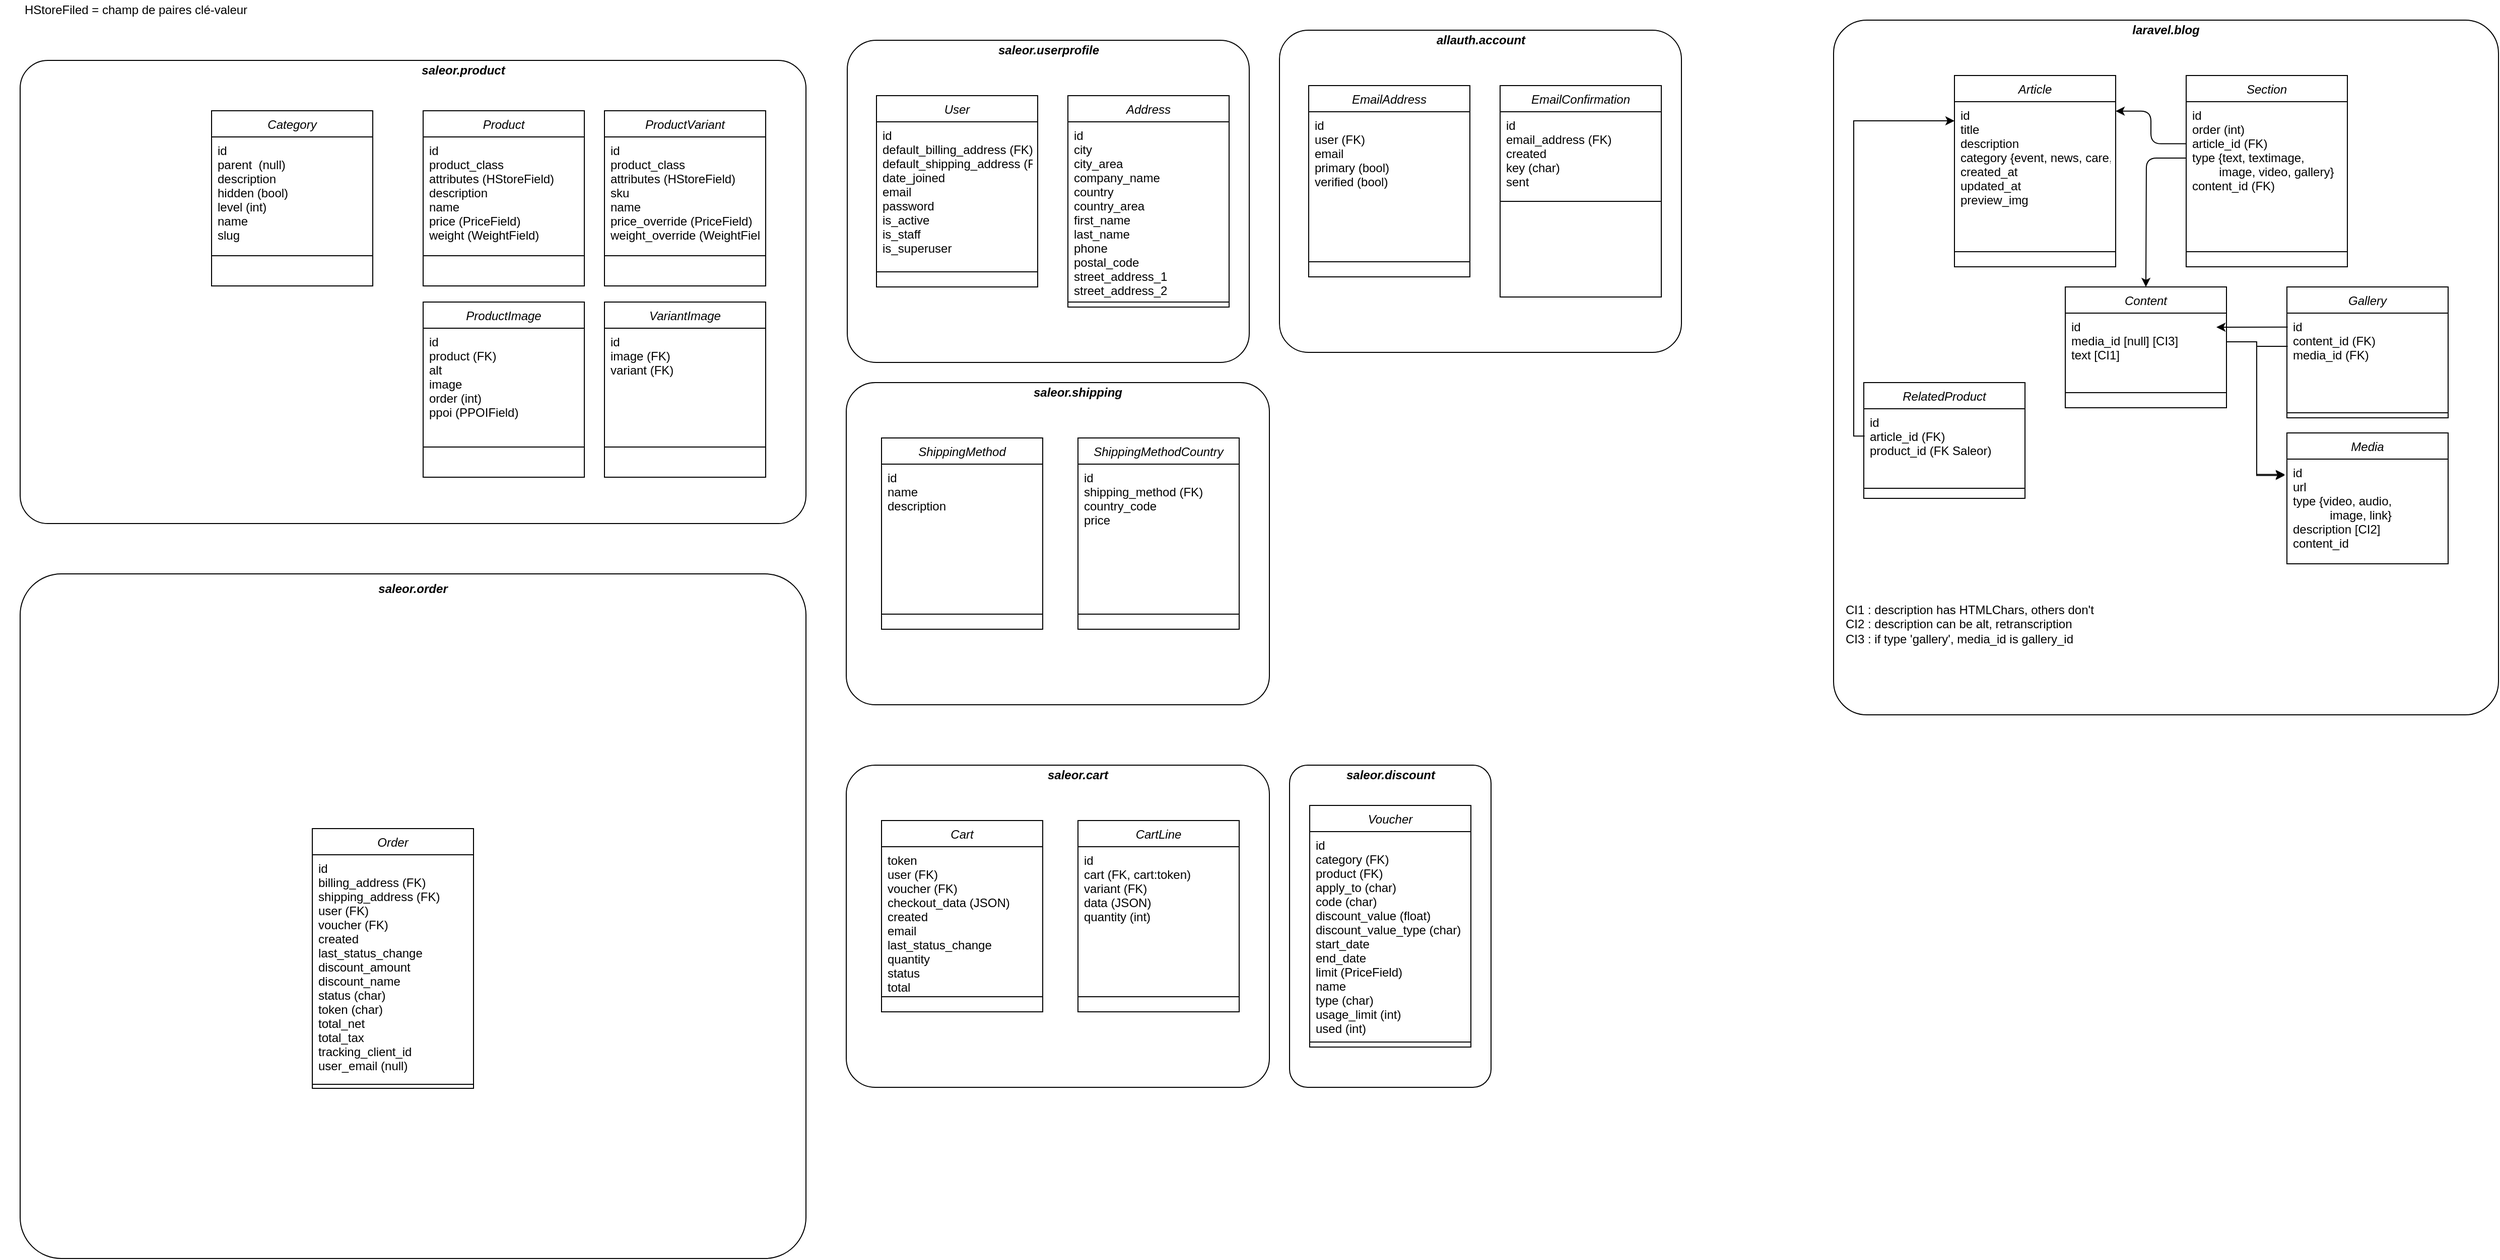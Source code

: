 <mxfile version="16.5.1" type="device"><diagram id="C5RBs43oDa-KdzZeNtuy" name="Page-1"><mxGraphModel dx="948" dy="577" grid="1" gridSize="10" guides="1" tooltips="1" connect="1" arrows="1" fold="1" page="1" pageScale="1" pageWidth="827" pageHeight="1169" math="0" shadow="0"><root><mxCell id="WIyWlLk6GJQsqaUBKTNV-0"/><mxCell id="WIyWlLk6GJQsqaUBKTNV-1" parent="WIyWlLk6GJQsqaUBKTNV-0"/><mxCell id="sBLfV5X1aQo--CXR_Drg-80" value="" style="rounded=1;whiteSpace=wrap;html=1;arcSize=5;" parent="WIyWlLk6GJQsqaUBKTNV-1" vertex="1"><mxGeometry x="1830" y="30" width="660" height="690" as="geometry"/></mxCell><mxCell id="sBLfV5X1aQo--CXR_Drg-24" value="" style="rounded=1;whiteSpace=wrap;html=1;arcSize=9;" parent="WIyWlLk6GJQsqaUBKTNV-1" vertex="1"><mxGeometry x="851" y="50" width="399" height="320" as="geometry"/></mxCell><mxCell id="sBLfV5X1aQo--CXR_Drg-19" value="" style="rounded=1;whiteSpace=wrap;html=1;arcSize=6;" parent="WIyWlLk6GJQsqaUBKTNV-1" vertex="1"><mxGeometry x="30" y="70" width="780" height="460" as="geometry"/></mxCell><mxCell id="zkfFHV4jXpPFQw0GAbJ--0" value="Category" style="swimlane;fontStyle=2;align=center;verticalAlign=top;childLayout=stackLayout;horizontal=1;startSize=26;horizontalStack=0;resizeParent=1;resizeLast=0;collapsible=1;marginBottom=0;rounded=0;shadow=0;strokeWidth=1;" parent="WIyWlLk6GJQsqaUBKTNV-1" vertex="1"><mxGeometry x="220" y="120" width="160" height="174" as="geometry"><mxRectangle x="230" y="140" width="160" height="26" as="alternateBounds"/></mxGeometry></mxCell><mxCell id="zkfFHV4jXpPFQw0GAbJ--1" value="id&#10;parent  (null)&#10;description&#10;hidden (bool)&#10;level (int)&#10;name&#10;slug" style="text;align=left;verticalAlign=top;spacingLeft=4;spacingRight=4;overflow=hidden;rotatable=0;points=[[0,0.5],[1,0.5]];portConstraint=eastwest;" parent="zkfFHV4jXpPFQw0GAbJ--0" vertex="1"><mxGeometry y="26" width="160" height="114" as="geometry"/></mxCell><mxCell id="zkfFHV4jXpPFQw0GAbJ--4" value="" style="line;html=1;strokeWidth=1;align=left;verticalAlign=middle;spacingTop=-1;spacingLeft=3;spacingRight=3;rotatable=0;labelPosition=right;points=[];portConstraint=eastwest;" parent="zkfFHV4jXpPFQw0GAbJ--0" vertex="1"><mxGeometry y="140" width="160" height="8" as="geometry"/></mxCell><mxCell id="sBLfV5X1aQo--CXR_Drg-0" value="Product" style="swimlane;fontStyle=2;align=center;verticalAlign=top;childLayout=stackLayout;horizontal=1;startSize=26;horizontalStack=0;resizeParent=1;resizeLast=0;collapsible=1;marginBottom=0;rounded=0;shadow=0;strokeWidth=1;" parent="WIyWlLk6GJQsqaUBKTNV-1" vertex="1"><mxGeometry x="430" y="120" width="160" height="174" as="geometry"><mxRectangle x="230" y="140" width="160" height="26" as="alternateBounds"/></mxGeometry></mxCell><mxCell id="sBLfV5X1aQo--CXR_Drg-1" value="id&#10;product_class&#10;attributes (HStoreField)&#10;description&#10;name&#10;price (PriceField)&#10;weight (WeightField)" style="text;align=left;verticalAlign=top;spacingLeft=4;spacingRight=4;overflow=hidden;rotatable=0;points=[[0,0.5],[1,0.5]];portConstraint=eastwest;" parent="sBLfV5X1aQo--CXR_Drg-0" vertex="1"><mxGeometry y="26" width="160" height="114" as="geometry"/></mxCell><mxCell id="sBLfV5X1aQo--CXR_Drg-2" value="" style="line;html=1;strokeWidth=1;align=left;verticalAlign=middle;spacingTop=-1;spacingLeft=3;spacingRight=3;rotatable=0;labelPosition=right;points=[];portConstraint=eastwest;" parent="sBLfV5X1aQo--CXR_Drg-0" vertex="1"><mxGeometry y="140" width="160" height="8" as="geometry"/></mxCell><mxCell id="sBLfV5X1aQo--CXR_Drg-3" value="HStoreFiled = champ de paires clé-valeur" style="text;html=1;strokeColor=none;fillColor=none;align=center;verticalAlign=middle;whiteSpace=wrap;rounded=0;" parent="WIyWlLk6GJQsqaUBKTNV-1" vertex="1"><mxGeometry x="10" y="10" width="270" height="20" as="geometry"/></mxCell><mxCell id="sBLfV5X1aQo--CXR_Drg-4" value="ProductVariant" style="swimlane;fontStyle=2;align=center;verticalAlign=top;childLayout=stackLayout;horizontal=1;startSize=26;horizontalStack=0;resizeParent=1;resizeLast=0;collapsible=1;marginBottom=0;rounded=0;shadow=0;strokeWidth=1;" parent="WIyWlLk6GJQsqaUBKTNV-1" vertex="1"><mxGeometry x="610" y="120" width="160" height="174" as="geometry"><mxRectangle x="230" y="140" width="160" height="26" as="alternateBounds"/></mxGeometry></mxCell><mxCell id="sBLfV5X1aQo--CXR_Drg-5" value="id&#10;product_class&#10;attributes (HStoreField)&#10;sku&#10;name&#10;price_override (PriceField)&#10;weight_override (WeightField)" style="text;align=left;verticalAlign=top;spacingLeft=4;spacingRight=4;overflow=hidden;rotatable=0;points=[[0,0.5],[1,0.5]];portConstraint=eastwest;" parent="sBLfV5X1aQo--CXR_Drg-4" vertex="1"><mxGeometry y="26" width="160" height="114" as="geometry"/></mxCell><mxCell id="sBLfV5X1aQo--CXR_Drg-6" value="" style="line;html=1;strokeWidth=1;align=left;verticalAlign=middle;spacingTop=-1;spacingLeft=3;spacingRight=3;rotatable=0;labelPosition=right;points=[];portConstraint=eastwest;" parent="sBLfV5X1aQo--CXR_Drg-4" vertex="1"><mxGeometry y="140" width="160" height="8" as="geometry"/></mxCell><mxCell id="sBLfV5X1aQo--CXR_Drg-7" value="ProductImage" style="swimlane;fontStyle=2;align=center;verticalAlign=top;childLayout=stackLayout;horizontal=1;startSize=26;horizontalStack=0;resizeParent=1;resizeLast=0;collapsible=1;marginBottom=0;rounded=0;shadow=0;strokeWidth=1;" parent="WIyWlLk6GJQsqaUBKTNV-1" vertex="1"><mxGeometry x="430" y="310" width="160" height="174" as="geometry"><mxRectangle x="230" y="140" width="160" height="26" as="alternateBounds"/></mxGeometry></mxCell><mxCell id="sBLfV5X1aQo--CXR_Drg-8" value="id&#10;product (FK)&#10;alt&#10;image&#10;order (int)&#10;ppoi (PPOIField)" style="text;align=left;verticalAlign=top;spacingLeft=4;spacingRight=4;overflow=hidden;rotatable=0;points=[[0,0.5],[1,0.5]];portConstraint=eastwest;" parent="sBLfV5X1aQo--CXR_Drg-7" vertex="1"><mxGeometry y="26" width="160" height="114" as="geometry"/></mxCell><mxCell id="sBLfV5X1aQo--CXR_Drg-9" value="" style="line;html=1;strokeWidth=1;align=left;verticalAlign=middle;spacingTop=-1;spacingLeft=3;spacingRight=3;rotatable=0;labelPosition=right;points=[];portConstraint=eastwest;" parent="sBLfV5X1aQo--CXR_Drg-7" vertex="1"><mxGeometry y="140" width="160" height="8" as="geometry"/></mxCell><mxCell id="sBLfV5X1aQo--CXR_Drg-13" value="VariantImage" style="swimlane;fontStyle=2;align=center;verticalAlign=top;childLayout=stackLayout;horizontal=1;startSize=26;horizontalStack=0;resizeParent=1;resizeLast=0;collapsible=1;marginBottom=0;rounded=0;shadow=0;strokeWidth=1;" parent="WIyWlLk6GJQsqaUBKTNV-1" vertex="1"><mxGeometry x="610" y="310" width="160" height="174" as="geometry"><mxRectangle x="230" y="140" width="160" height="26" as="alternateBounds"/></mxGeometry></mxCell><mxCell id="sBLfV5X1aQo--CXR_Drg-14" value="id&#10;image (FK)&#10;variant (FK)" style="text;align=left;verticalAlign=top;spacingLeft=4;spacingRight=4;overflow=hidden;rotatable=0;points=[[0,0.5],[1,0.5]];portConstraint=eastwest;" parent="sBLfV5X1aQo--CXR_Drg-13" vertex="1"><mxGeometry y="26" width="160" height="114" as="geometry"/></mxCell><mxCell id="sBLfV5X1aQo--CXR_Drg-15" value="" style="line;html=1;strokeWidth=1;align=left;verticalAlign=middle;spacingTop=-1;spacingLeft=3;spacingRight=3;rotatable=0;labelPosition=right;points=[];portConstraint=eastwest;" parent="sBLfV5X1aQo--CXR_Drg-13" vertex="1"><mxGeometry y="140" width="160" height="8" as="geometry"/></mxCell><mxCell id="sBLfV5X1aQo--CXR_Drg-23" value="saleor.product" style="text;html=1;strokeColor=none;fillColor=none;align=center;verticalAlign=middle;whiteSpace=wrap;rounded=0;fontStyle=3" parent="WIyWlLk6GJQsqaUBKTNV-1" vertex="1"><mxGeometry x="450" y="70" width="40" height="20" as="geometry"/></mxCell><mxCell id="sBLfV5X1aQo--CXR_Drg-25" value="saleor.userprofile" style="text;html=1;strokeColor=none;fillColor=none;align=center;verticalAlign=middle;whiteSpace=wrap;rounded=0;fontStyle=3" parent="WIyWlLk6GJQsqaUBKTNV-1" vertex="1"><mxGeometry x="1030.5" y="50" width="40" height="20" as="geometry"/></mxCell><mxCell id="sBLfV5X1aQo--CXR_Drg-28" value="" style="rounded=1;whiteSpace=wrap;html=1;arcSize=9;" parent="WIyWlLk6GJQsqaUBKTNV-1" vertex="1"><mxGeometry x="850" y="390" width="420" height="320" as="geometry"/></mxCell><mxCell id="sBLfV5X1aQo--CXR_Drg-29" value="saleor.shipping" style="text;html=1;strokeColor=none;fillColor=none;align=center;verticalAlign=middle;whiteSpace=wrap;rounded=0;fontStyle=3" parent="WIyWlLk6GJQsqaUBKTNV-1" vertex="1"><mxGeometry x="1060" y="390" width="40" height="20" as="geometry"/></mxCell><mxCell id="sBLfV5X1aQo--CXR_Drg-16" value="User" style="swimlane;fontStyle=2;align=center;verticalAlign=top;childLayout=stackLayout;horizontal=1;startSize=26;horizontalStack=0;resizeParent=1;resizeLast=0;collapsible=1;marginBottom=0;rounded=0;shadow=0;strokeWidth=1;" parent="WIyWlLk6GJQsqaUBKTNV-1" vertex="1"><mxGeometry x="880" y="105" width="160" height="190" as="geometry"><mxRectangle x="230" y="140" width="160" height="26" as="alternateBounds"/></mxGeometry></mxCell><mxCell id="sBLfV5X1aQo--CXR_Drg-17" value="id&#10;default_billing_address (FK)&#10;default_shipping_address (FK)&#10;date_joined&#10;email&#10;password&#10;is_active&#10;is_staff&#10;is_superuser" style="text;align=left;verticalAlign=top;spacingLeft=4;spacingRight=4;overflow=hidden;rotatable=0;points=[[0,0.5],[1,0.5]];portConstraint=eastwest;" parent="sBLfV5X1aQo--CXR_Drg-16" vertex="1"><mxGeometry y="26" width="160" height="144" as="geometry"/></mxCell><mxCell id="sBLfV5X1aQo--CXR_Drg-18" value="" style="line;html=1;strokeWidth=1;align=left;verticalAlign=middle;spacingTop=-1;spacingLeft=3;spacingRight=3;rotatable=0;labelPosition=right;points=[];portConstraint=eastwest;" parent="sBLfV5X1aQo--CXR_Drg-16" vertex="1"><mxGeometry y="170" width="160" height="10" as="geometry"/></mxCell><mxCell id="sBLfV5X1aQo--CXR_Drg-20" value="Address" style="swimlane;fontStyle=2;align=center;verticalAlign=top;childLayout=stackLayout;horizontal=1;startSize=26;horizontalStack=0;resizeParent=1;resizeLast=0;collapsible=1;marginBottom=0;rounded=0;shadow=0;strokeWidth=1;" parent="WIyWlLk6GJQsqaUBKTNV-1" vertex="1"><mxGeometry x="1070" y="105" width="160" height="210" as="geometry"><mxRectangle x="230" y="140" width="160" height="26" as="alternateBounds"/></mxGeometry></mxCell><mxCell id="sBLfV5X1aQo--CXR_Drg-21" value="id&#10;city&#10;city_area&#10;company_name&#10;country&#10;country_area&#10;first_name&#10;last_name&#10;phone&#10;postal_code&#10;street_address_1&#10;street_address_2" style="text;align=left;verticalAlign=top;spacingLeft=4;spacingRight=4;overflow=hidden;rotatable=0;points=[[0,0.5],[1,0.5]];portConstraint=eastwest;" parent="sBLfV5X1aQo--CXR_Drg-20" vertex="1"><mxGeometry y="26" width="160" height="174" as="geometry"/></mxCell><mxCell id="sBLfV5X1aQo--CXR_Drg-22" value="" style="line;html=1;strokeWidth=1;align=left;verticalAlign=middle;spacingTop=-1;spacingLeft=3;spacingRight=3;rotatable=0;labelPosition=right;points=[];portConstraint=eastwest;" parent="sBLfV5X1aQo--CXR_Drg-20" vertex="1"><mxGeometry y="200" width="160" height="10" as="geometry"/></mxCell><mxCell id="sBLfV5X1aQo--CXR_Drg-36" value="" style="rounded=1;whiteSpace=wrap;html=1;arcSize=9;" parent="WIyWlLk6GJQsqaUBKTNV-1" vertex="1"><mxGeometry x="850" y="770" width="420" height="320" as="geometry"/></mxCell><mxCell id="sBLfV5X1aQo--CXR_Drg-37" value="saleor.cart" style="text;html=1;strokeColor=none;fillColor=none;align=center;verticalAlign=middle;whiteSpace=wrap;rounded=0;fontStyle=3" parent="WIyWlLk6GJQsqaUBKTNV-1" vertex="1"><mxGeometry x="1060" y="770" width="40" height="20" as="geometry"/></mxCell><mxCell id="sBLfV5X1aQo--CXR_Drg-44" value="" style="rounded=1;whiteSpace=wrap;html=1;arcSize=9;" parent="WIyWlLk6GJQsqaUBKTNV-1" vertex="1"><mxGeometry x="1290" y="770" width="200" height="320" as="geometry"/></mxCell><mxCell id="sBLfV5X1aQo--CXR_Drg-45" value="saleor.discount" style="text;html=1;strokeColor=none;fillColor=none;align=center;verticalAlign=middle;whiteSpace=wrap;rounded=0;fontStyle=3" parent="WIyWlLk6GJQsqaUBKTNV-1" vertex="1"><mxGeometry x="1342.5" y="770" width="95" height="20" as="geometry"/></mxCell><mxCell id="sBLfV5X1aQo--CXR_Drg-38" value="Cart" style="swimlane;fontStyle=2;align=center;verticalAlign=top;childLayout=stackLayout;horizontal=1;startSize=26;horizontalStack=0;resizeParent=1;resizeLast=0;collapsible=1;marginBottom=0;rounded=0;shadow=0;strokeWidth=1;" parent="WIyWlLk6GJQsqaUBKTNV-1" vertex="1"><mxGeometry x="885" y="825" width="160" height="190" as="geometry"><mxRectangle x="230" y="140" width="160" height="26" as="alternateBounds"/></mxGeometry></mxCell><mxCell id="sBLfV5X1aQo--CXR_Drg-39" value="token&#10;user (FK)&#10;voucher (FK)&#10;checkout_data (JSON)&#10;created&#10;email&#10;last_status_change&#10;quantity&#10;status&#10;total" style="text;align=left;verticalAlign=top;spacingLeft=4;spacingRight=4;overflow=hidden;rotatable=0;points=[[0,0.5],[1,0.5]];portConstraint=eastwest;" parent="sBLfV5X1aQo--CXR_Drg-38" vertex="1"><mxGeometry y="26" width="160" height="144" as="geometry"/></mxCell><mxCell id="sBLfV5X1aQo--CXR_Drg-40" value="" style="line;html=1;strokeWidth=1;align=left;verticalAlign=middle;spacingTop=-1;spacingLeft=3;spacingRight=3;rotatable=0;labelPosition=right;points=[];portConstraint=eastwest;" parent="sBLfV5X1aQo--CXR_Drg-38" vertex="1"><mxGeometry y="170" width="160" height="10" as="geometry"/></mxCell><mxCell id="sBLfV5X1aQo--CXR_Drg-41" value="CartLine" style="swimlane;fontStyle=2;align=center;verticalAlign=top;childLayout=stackLayout;horizontal=1;startSize=26;horizontalStack=0;resizeParent=1;resizeLast=0;collapsible=1;marginBottom=0;rounded=0;shadow=0;strokeWidth=1;" parent="WIyWlLk6GJQsqaUBKTNV-1" vertex="1"><mxGeometry x="1080" y="825" width="160" height="190" as="geometry"><mxRectangle x="230" y="140" width="160" height="26" as="alternateBounds"/></mxGeometry></mxCell><mxCell id="sBLfV5X1aQo--CXR_Drg-42" value="id&#10;cart (FK, cart:token)&#10;variant (FK)&#10;data (JSON)&#10;quantity (int)" style="text;align=left;verticalAlign=top;spacingLeft=4;spacingRight=4;overflow=hidden;rotatable=0;points=[[0,0.5],[1,0.5]];portConstraint=eastwest;" parent="sBLfV5X1aQo--CXR_Drg-41" vertex="1"><mxGeometry y="26" width="160" height="144" as="geometry"/></mxCell><mxCell id="sBLfV5X1aQo--CXR_Drg-43" value="" style="line;html=1;strokeWidth=1;align=left;verticalAlign=middle;spacingTop=-1;spacingLeft=3;spacingRight=3;rotatable=0;labelPosition=right;points=[];portConstraint=eastwest;" parent="sBLfV5X1aQo--CXR_Drg-41" vertex="1"><mxGeometry y="170" width="160" height="10" as="geometry"/></mxCell><mxCell id="sBLfV5X1aQo--CXR_Drg-49" value="Voucher" style="swimlane;fontStyle=2;align=center;verticalAlign=top;childLayout=stackLayout;horizontal=1;startSize=26;horizontalStack=0;resizeParent=1;resizeLast=0;collapsible=1;marginBottom=0;rounded=0;shadow=0;strokeWidth=1;" parent="WIyWlLk6GJQsqaUBKTNV-1" vertex="1"><mxGeometry x="1310" y="810" width="160" height="240" as="geometry"><mxRectangle x="230" y="140" width="160" height="26" as="alternateBounds"/></mxGeometry></mxCell><mxCell id="sBLfV5X1aQo--CXR_Drg-50" value="id&#10;category (FK)&#10;product (FK)&#10;apply_to (char)&#10;code (char)&#10;discount_value (float)&#10;discount_value_type (char)&#10;start_date&#10;end_date&#10;limit (PriceField)&#10;name&#10;type (char)&#10;usage_limit (int)&#10;used (int)&#10;" style="text;align=left;verticalAlign=top;spacingLeft=4;spacingRight=4;overflow=hidden;rotatable=0;points=[[0,0.5],[1,0.5]];portConstraint=eastwest;" parent="sBLfV5X1aQo--CXR_Drg-49" vertex="1"><mxGeometry y="26" width="160" height="204" as="geometry"/></mxCell><mxCell id="sBLfV5X1aQo--CXR_Drg-51" value="" style="line;html=1;strokeWidth=1;align=left;verticalAlign=middle;spacingTop=-1;spacingLeft=3;spacingRight=3;rotatable=0;labelPosition=right;points=[];portConstraint=eastwest;" parent="sBLfV5X1aQo--CXR_Drg-49" vertex="1"><mxGeometry y="230" width="160" height="10" as="geometry"/></mxCell><mxCell id="sBLfV5X1aQo--CXR_Drg-30" value="ShippingMethod" style="swimlane;fontStyle=2;align=center;verticalAlign=top;childLayout=stackLayout;horizontal=1;startSize=26;horizontalStack=0;resizeParent=1;resizeLast=0;collapsible=1;marginBottom=0;rounded=0;shadow=0;strokeWidth=1;" parent="WIyWlLk6GJQsqaUBKTNV-1" vertex="1"><mxGeometry x="885" y="445" width="160" height="190" as="geometry"><mxRectangle x="230" y="140" width="160" height="26" as="alternateBounds"/></mxGeometry></mxCell><mxCell id="sBLfV5X1aQo--CXR_Drg-31" value="id&#10;name&#10;description" style="text;align=left;verticalAlign=top;spacingLeft=4;spacingRight=4;overflow=hidden;rotatable=0;points=[[0,0.5],[1,0.5]];portConstraint=eastwest;" parent="sBLfV5X1aQo--CXR_Drg-30" vertex="1"><mxGeometry y="26" width="160" height="144" as="geometry"/></mxCell><mxCell id="sBLfV5X1aQo--CXR_Drg-32" value="" style="line;html=1;strokeWidth=1;align=left;verticalAlign=middle;spacingTop=-1;spacingLeft=3;spacingRight=3;rotatable=0;labelPosition=right;points=[];portConstraint=eastwest;" parent="sBLfV5X1aQo--CXR_Drg-30" vertex="1"><mxGeometry y="170" width="160" height="10" as="geometry"/></mxCell><mxCell id="sBLfV5X1aQo--CXR_Drg-33" value="ShippingMethodCountry" style="swimlane;fontStyle=2;align=center;verticalAlign=top;childLayout=stackLayout;horizontal=1;startSize=26;horizontalStack=0;resizeParent=1;resizeLast=0;collapsible=1;marginBottom=0;rounded=0;shadow=0;strokeWidth=1;" parent="WIyWlLk6GJQsqaUBKTNV-1" vertex="1"><mxGeometry x="1080" y="445" width="160" height="190" as="geometry"><mxRectangle x="230" y="140" width="160" height="26" as="alternateBounds"/></mxGeometry></mxCell><mxCell id="sBLfV5X1aQo--CXR_Drg-34" value="id&#10;shipping_method (FK)&#10;country_code&#10;price" style="text;align=left;verticalAlign=top;spacingLeft=4;spacingRight=4;overflow=hidden;rotatable=0;points=[[0,0.5],[1,0.5]];portConstraint=eastwest;" parent="sBLfV5X1aQo--CXR_Drg-33" vertex="1"><mxGeometry y="26" width="160" height="144" as="geometry"/></mxCell><mxCell id="sBLfV5X1aQo--CXR_Drg-35" value="" style="line;html=1;strokeWidth=1;align=left;verticalAlign=middle;spacingTop=-1;spacingLeft=3;spacingRight=3;rotatable=0;labelPosition=right;points=[];portConstraint=eastwest;" parent="sBLfV5X1aQo--CXR_Drg-33" vertex="1"><mxGeometry y="170" width="160" height="10" as="geometry"/></mxCell><mxCell id="sBLfV5X1aQo--CXR_Drg-52" value="" style="rounded=1;whiteSpace=wrap;html=1;arcSize=9;" parent="WIyWlLk6GJQsqaUBKTNV-1" vertex="1"><mxGeometry x="1280" y="40" width="399" height="320" as="geometry"/></mxCell><mxCell id="sBLfV5X1aQo--CXR_Drg-53" value="allauth.account" style="text;html=1;strokeColor=none;fillColor=none;align=center;verticalAlign=middle;whiteSpace=wrap;rounded=0;fontStyle=3" parent="WIyWlLk6GJQsqaUBKTNV-1" vertex="1"><mxGeometry x="1459.5" y="40" width="40" height="20" as="geometry"/></mxCell><mxCell id="sBLfV5X1aQo--CXR_Drg-54" value="EmailAddress" style="swimlane;fontStyle=2;align=center;verticalAlign=top;childLayout=stackLayout;horizontal=1;startSize=26;horizontalStack=0;resizeParent=1;resizeLast=0;collapsible=1;marginBottom=0;rounded=0;shadow=0;strokeWidth=1;" parent="WIyWlLk6GJQsqaUBKTNV-1" vertex="1"><mxGeometry x="1309" y="95" width="160" height="190" as="geometry"><mxRectangle x="230" y="140" width="160" height="26" as="alternateBounds"/></mxGeometry></mxCell><mxCell id="sBLfV5X1aQo--CXR_Drg-55" value="id&#10;user (FK)&#10;email&#10;primary (bool)&#10;verified (bool)" style="text;align=left;verticalAlign=top;spacingLeft=4;spacingRight=4;overflow=hidden;rotatable=0;points=[[0,0.5],[1,0.5]];portConstraint=eastwest;" parent="sBLfV5X1aQo--CXR_Drg-54" vertex="1"><mxGeometry y="26" width="160" height="144" as="geometry"/></mxCell><mxCell id="sBLfV5X1aQo--CXR_Drg-56" value="" style="line;html=1;strokeWidth=1;align=left;verticalAlign=middle;spacingTop=-1;spacingLeft=3;spacingRight=3;rotatable=0;labelPosition=right;points=[];portConstraint=eastwest;" parent="sBLfV5X1aQo--CXR_Drg-54" vertex="1"><mxGeometry y="170" width="160" height="10" as="geometry"/></mxCell><mxCell id="sBLfV5X1aQo--CXR_Drg-57" value="EmailConfirmation" style="swimlane;fontStyle=2;align=center;verticalAlign=top;childLayout=stackLayout;horizontal=1;startSize=26;horizontalStack=0;resizeParent=1;resizeLast=0;collapsible=1;marginBottom=0;rounded=0;shadow=0;strokeWidth=1;" parent="WIyWlLk6GJQsqaUBKTNV-1" vertex="1"><mxGeometry x="1499" y="95" width="160" height="210" as="geometry"><mxRectangle x="230" y="140" width="160" height="26" as="alternateBounds"/></mxGeometry></mxCell><mxCell id="sBLfV5X1aQo--CXR_Drg-58" value="id&#10;email_address (FK)&#10;created&#10;key (char)&#10;sent" style="text;align=left;verticalAlign=top;spacingLeft=4;spacingRight=4;overflow=hidden;rotatable=0;points=[[0,0.5],[1,0.5]];portConstraint=eastwest;" parent="sBLfV5X1aQo--CXR_Drg-57" vertex="1"><mxGeometry y="26" width="160" height="84" as="geometry"/></mxCell><mxCell id="sBLfV5X1aQo--CXR_Drg-59" value="" style="line;html=1;strokeWidth=1;align=left;verticalAlign=middle;spacingTop=-1;spacingLeft=3;spacingRight=3;rotatable=0;labelPosition=right;points=[];portConstraint=eastwest;" parent="sBLfV5X1aQo--CXR_Drg-57" vertex="1"><mxGeometry y="110" width="160" height="10" as="geometry"/></mxCell><mxCell id="sBLfV5X1aQo--CXR_Drg-61" value="" style="rounded=1;whiteSpace=wrap;html=1;arcSize=6;" parent="WIyWlLk6GJQsqaUBKTNV-1" vertex="1"><mxGeometry x="30" y="580" width="780" height="680" as="geometry"/></mxCell><mxCell id="sBLfV5X1aQo--CXR_Drg-77" value="saleor.order" style="text;html=1;strokeColor=none;fillColor=none;align=center;verticalAlign=middle;whiteSpace=wrap;rounded=0;fontStyle=3" parent="WIyWlLk6GJQsqaUBKTNV-1" vertex="1"><mxGeometry x="400" y="585" width="40" height="20" as="geometry"/></mxCell><mxCell id="sBLfV5X1aQo--CXR_Drg-65" value="Order" style="swimlane;fontStyle=2;align=center;verticalAlign=top;childLayout=stackLayout;horizontal=1;startSize=26;horizontalStack=0;resizeParent=1;resizeLast=0;collapsible=1;marginBottom=0;rounded=0;shadow=0;strokeWidth=1;" parent="WIyWlLk6GJQsqaUBKTNV-1" vertex="1"><mxGeometry x="320" y="833" width="160" height="258" as="geometry"><mxRectangle x="230" y="140" width="160" height="26" as="alternateBounds"/></mxGeometry></mxCell><mxCell id="sBLfV5X1aQo--CXR_Drg-66" value="id&#10;billing_address (FK)&#10;shipping_address (FK)&#10;user (FK)&#10;voucher (FK)&#10;created&#10;last_status_change&#10;discount_amount&#10;discount_name&#10;status (char)&#10;token (char)&#10;total_net&#10;total_tax&#10;tracking_client_id&#10;user_email (null)" style="text;align=left;verticalAlign=top;spacingLeft=4;spacingRight=4;overflow=hidden;rotatable=0;points=[[0,0.5],[1,0.5]];portConstraint=eastwest;" parent="sBLfV5X1aQo--CXR_Drg-65" vertex="1"><mxGeometry y="26" width="160" height="224" as="geometry"/></mxCell><mxCell id="sBLfV5X1aQo--CXR_Drg-67" value="" style="line;html=1;strokeWidth=1;align=left;verticalAlign=middle;spacingTop=-1;spacingLeft=3;spacingRight=3;rotatable=0;labelPosition=right;points=[];portConstraint=eastwest;" parent="sBLfV5X1aQo--CXR_Drg-65" vertex="1"><mxGeometry y="250" width="160" height="8" as="geometry"/></mxCell><mxCell id="sBLfV5X1aQo--CXR_Drg-81" value="laravel.blog" style="text;html=1;strokeColor=none;fillColor=none;align=center;verticalAlign=middle;whiteSpace=wrap;rounded=0;fontStyle=3" parent="WIyWlLk6GJQsqaUBKTNV-1" vertex="1"><mxGeometry x="2140" y="30" width="40" height="20" as="geometry"/></mxCell><mxCell id="sBLfV5X1aQo--CXR_Drg-82" value="Article" style="swimlane;fontStyle=2;align=center;verticalAlign=top;childLayout=stackLayout;horizontal=1;startSize=26;horizontalStack=0;resizeParent=1;resizeLast=0;collapsible=1;marginBottom=0;rounded=0;shadow=0;strokeWidth=1;" parent="WIyWlLk6GJQsqaUBKTNV-1" vertex="1"><mxGeometry x="1950" y="85" width="160" height="190" as="geometry"><mxRectangle x="230" y="140" width="160" height="26" as="alternateBounds"/></mxGeometry></mxCell><mxCell id="sBLfV5X1aQo--CXR_Drg-83" value="id&#10;title&#10;description&#10;category {event, news, care, collection}&#10;created_at&#10;updated_at&#10;preview_img" style="text;align=left;verticalAlign=top;spacingLeft=4;spacingRight=4;overflow=hidden;rotatable=0;points=[[0,0.5],[1,0.5]];portConstraint=eastwest;" parent="sBLfV5X1aQo--CXR_Drg-82" vertex="1"><mxGeometry y="26" width="160" height="144" as="geometry"/></mxCell><mxCell id="sBLfV5X1aQo--CXR_Drg-84" value="" style="line;html=1;strokeWidth=1;align=left;verticalAlign=middle;spacingTop=-1;spacingLeft=3;spacingRight=3;rotatable=0;labelPosition=right;points=[];portConstraint=eastwest;" parent="sBLfV5X1aQo--CXR_Drg-82" vertex="1"><mxGeometry y="170" width="160" height="10" as="geometry"/></mxCell><mxCell id="sBLfV5X1aQo--CXR_Drg-88" value="Section" style="swimlane;fontStyle=2;align=center;verticalAlign=top;childLayout=stackLayout;horizontal=1;startSize=26;horizontalStack=0;resizeParent=1;resizeLast=0;collapsible=1;marginBottom=0;rounded=0;shadow=0;strokeWidth=1;" parent="WIyWlLk6GJQsqaUBKTNV-1" vertex="1"><mxGeometry x="2180" y="85" width="160" height="190" as="geometry"><mxRectangle x="230" y="140" width="160" height="26" as="alternateBounds"/></mxGeometry></mxCell><mxCell id="sBLfV5X1aQo--CXR_Drg-89" value="id&#10;order (int)&#10;article_id (FK)&#10;type {text, textimage, &#10;        image, video, gallery}&#10;content_id (FK)" style="text;align=left;verticalAlign=top;spacingLeft=4;spacingRight=4;overflow=hidden;rotatable=0;points=[[0,0.5],[1,0.5]];portConstraint=eastwest;" parent="sBLfV5X1aQo--CXR_Drg-88" vertex="1"><mxGeometry y="26" width="160" height="144" as="geometry"/></mxCell><mxCell id="sBLfV5X1aQo--CXR_Drg-90" value="" style="line;html=1;strokeWidth=1;align=left;verticalAlign=middle;spacingTop=-1;spacingLeft=3;spacingRight=3;rotatable=0;labelPosition=right;points=[];portConstraint=eastwest;" parent="sBLfV5X1aQo--CXR_Drg-88" vertex="1"><mxGeometry y="170" width="160" height="10" as="geometry"/></mxCell><mxCell id="sBLfV5X1aQo--CXR_Drg-109" value="" style="endArrow=classic;html=1;exitX=0.003;exitY=0.29;exitDx=0;exitDy=0;exitPerimeter=0;entryX=1;entryY=0.065;entryDx=0;entryDy=0;entryPerimeter=0;edgeStyle=orthogonalEdgeStyle;" parent="WIyWlLk6GJQsqaUBKTNV-1" source="sBLfV5X1aQo--CXR_Drg-89" target="sBLfV5X1aQo--CXR_Drg-83" edge="1"><mxGeometry width="50" height="50" relative="1" as="geometry"><mxPoint x="2120" y="230" as="sourcePoint"/><mxPoint x="2170" y="180" as="targetPoint"/></mxGeometry></mxCell><mxCell id="sBLfV5X1aQo--CXR_Drg-103" value="RelatedProduct" style="swimlane;fontStyle=2;align=center;verticalAlign=top;childLayout=stackLayout;horizontal=1;startSize=26;horizontalStack=0;resizeParent=1;resizeLast=0;collapsible=1;marginBottom=0;rounded=0;shadow=0;strokeWidth=1;" parent="WIyWlLk6GJQsqaUBKTNV-1" vertex="1"><mxGeometry x="1860" y="390" width="160" height="115" as="geometry"><mxRectangle x="230" y="140" width="160" height="26" as="alternateBounds"/></mxGeometry></mxCell><mxCell id="sBLfV5X1aQo--CXR_Drg-104" value="id&#10;article_id (FK)&#10;product_id (FK Saleor)" style="text;align=left;verticalAlign=top;spacingLeft=4;spacingRight=4;overflow=hidden;rotatable=0;points=[[0,0.5],[1,0.5]];portConstraint=eastwest;" parent="sBLfV5X1aQo--CXR_Drg-103" vertex="1"><mxGeometry y="26" width="160" height="74" as="geometry"/></mxCell><mxCell id="sBLfV5X1aQo--CXR_Drg-105" value="" style="line;html=1;strokeWidth=1;align=left;verticalAlign=middle;spacingTop=-1;spacingLeft=3;spacingRight=3;rotatable=0;labelPosition=right;points=[];portConstraint=eastwest;" parent="sBLfV5X1aQo--CXR_Drg-103" vertex="1"><mxGeometry y="100" width="160" height="10" as="geometry"/></mxCell><mxCell id="sBLfV5X1aQo--CXR_Drg-106" value="Gallery" style="swimlane;fontStyle=2;align=center;verticalAlign=top;childLayout=stackLayout;horizontal=1;startSize=26;horizontalStack=0;resizeParent=1;resizeLast=0;collapsible=1;marginBottom=0;rounded=0;shadow=0;strokeWidth=1;" parent="WIyWlLk6GJQsqaUBKTNV-1" vertex="1"><mxGeometry x="2280" y="295" width="160" height="130" as="geometry"><mxRectangle x="230" y="140" width="160" height="26" as="alternateBounds"/></mxGeometry></mxCell><mxCell id="sBLfV5X1aQo--CXR_Drg-107" value="id&#10;content_id (FK)&#10;media_id (FK)" style="text;align=left;verticalAlign=top;spacingLeft=4;spacingRight=4;overflow=hidden;rotatable=0;points=[[0,0.5],[1,0.5]];portConstraint=eastwest;" parent="sBLfV5X1aQo--CXR_Drg-106" vertex="1"><mxGeometry y="26" width="160" height="94" as="geometry"/></mxCell><mxCell id="sBLfV5X1aQo--CXR_Drg-108" value="" style="line;html=1;strokeWidth=1;align=left;verticalAlign=middle;spacingTop=-1;spacingLeft=3;spacingRight=3;rotatable=0;labelPosition=right;points=[];portConstraint=eastwest;" parent="sBLfV5X1aQo--CXR_Drg-106" vertex="1"><mxGeometry y="120" width="160" height="10" as="geometry"/></mxCell><mxCell id="sBLfV5X1aQo--CXR_Drg-110" value="" style="endArrow=classic;html=1;exitX=0.002;exitY=0.389;exitDx=0;exitDy=0;exitPerimeter=0;edgeStyle=orthogonalEdgeStyle;" parent="WIyWlLk6GJQsqaUBKTNV-1" source="sBLfV5X1aQo--CXR_Drg-89" edge="1"><mxGeometry width="50" height="50" relative="1" as="geometry"><mxPoint x="2210" y="370" as="sourcePoint"/><mxPoint x="2140" y="295" as="targetPoint"/></mxGeometry></mxCell><mxCell id="da3R8iX2XkTC2J-BJ294-0" value="Media" style="swimlane;fontStyle=2;align=center;verticalAlign=top;childLayout=stackLayout;horizontal=1;startSize=26;horizontalStack=0;resizeParent=1;resizeLast=0;collapsible=1;marginBottom=0;rounded=0;shadow=0;strokeWidth=1;" parent="WIyWlLk6GJQsqaUBKTNV-1" vertex="1"><mxGeometry x="2280" y="440" width="160" height="130" as="geometry"><mxRectangle x="230" y="140" width="160" height="26" as="alternateBounds"/></mxGeometry></mxCell><mxCell id="da3R8iX2XkTC2J-BJ294-1" value="id&#10;url&#10;type {video, audio, &#10;           image, link}&#10;description [CI2]&#10;content_id" style="text;align=left;verticalAlign=top;spacingLeft=4;spacingRight=4;overflow=hidden;rotatable=0;points=[[0,0.5],[1,0.5]];portConstraint=eastwest;" parent="da3R8iX2XkTC2J-BJ294-0" vertex="1"><mxGeometry y="26" width="160" height="104" as="geometry"/></mxCell><mxCell id="da3R8iX2XkTC2J-BJ294-3" value="Content" style="swimlane;fontStyle=2;align=center;verticalAlign=top;childLayout=stackLayout;horizontal=1;startSize=26;horizontalStack=0;resizeParent=1;resizeLast=0;collapsible=1;marginBottom=0;rounded=0;shadow=0;strokeWidth=1;" parent="WIyWlLk6GJQsqaUBKTNV-1" vertex="1"><mxGeometry x="2060" y="295" width="160" height="120" as="geometry"><mxRectangle x="230" y="140" width="160" height="26" as="alternateBounds"/></mxGeometry></mxCell><mxCell id="da3R8iX2XkTC2J-BJ294-4" value="id&#10;media_id [null] [CI3]&#10;text [CI1]" style="text;align=left;verticalAlign=top;spacingLeft=4;spacingRight=4;overflow=hidden;rotatable=0;points=[[0,0.5],[1,0.5]];portConstraint=eastwest;" parent="da3R8iX2XkTC2J-BJ294-3" vertex="1"><mxGeometry y="26" width="160" height="74" as="geometry"/></mxCell><mxCell id="da3R8iX2XkTC2J-BJ294-5" value="" style="line;html=1;strokeWidth=1;align=left;verticalAlign=middle;spacingTop=-1;spacingLeft=3;spacingRight=3;rotatable=0;labelPosition=right;points=[];portConstraint=eastwest;" parent="da3R8iX2XkTC2J-BJ294-3" vertex="1"><mxGeometry y="100" width="160" height="10" as="geometry"/></mxCell><mxCell id="da3R8iX2XkTC2J-BJ294-6" value="CI1 : description has HTMLChars, others don't&lt;br&gt;CI2 : description can be alt, retranscription&lt;br&gt;CI3 : if type 'gallery', media_id is gallery_id" style="text;html=1;strokeColor=none;fillColor=none;align=left;verticalAlign=middle;whiteSpace=wrap;rounded=0;" parent="WIyWlLk6GJQsqaUBKTNV-1" vertex="1"><mxGeometry x="1840" y="560" width="300" height="140" as="geometry"/></mxCell><mxCell id="da3R8iX2XkTC2J-BJ294-7" value="" style="endArrow=classic;html=1;rounded=0;exitX=0.005;exitY=0.148;exitDx=0;exitDy=0;exitPerimeter=0;" parent="WIyWlLk6GJQsqaUBKTNV-1" source="sBLfV5X1aQo--CXR_Drg-107" edge="1"><mxGeometry width="50" height="50" relative="1" as="geometry"><mxPoint x="2070" y="500" as="sourcePoint"/><mxPoint x="2210" y="335" as="targetPoint"/></mxGeometry></mxCell><mxCell id="da3R8iX2XkTC2J-BJ294-8" value="" style="endArrow=classic;html=1;rounded=0;exitX=0.005;exitY=0.351;exitDx=0;exitDy=0;exitPerimeter=0;entryX=-0.013;entryY=0.147;entryDx=0;entryDy=0;entryPerimeter=0;edgeStyle=orthogonalEdgeStyle;" parent="WIyWlLk6GJQsqaUBKTNV-1" source="sBLfV5X1aQo--CXR_Drg-107" target="da3R8iX2XkTC2J-BJ294-1" edge="1"><mxGeometry width="50" height="50" relative="1" as="geometry"><mxPoint x="2290.8" y="344.912" as="sourcePoint"/><mxPoint x="2220" y="345" as="targetPoint"/><Array as="points"><mxPoint x="2250" y="354"/><mxPoint x="2250" y="481"/></Array></mxGeometry></mxCell><mxCell id="da3R8iX2XkTC2J-BJ294-9" value="" style="endArrow=classic;html=1;rounded=0;exitX=0.005;exitY=0.366;exitDx=0;exitDy=0;exitPerimeter=0;edgeStyle=orthogonalEdgeStyle;" parent="WIyWlLk6GJQsqaUBKTNV-1" source="sBLfV5X1aQo--CXR_Drg-104" edge="1"><mxGeometry width="50" height="50" relative="1" as="geometry"><mxPoint x="2290.8" y="363.994" as="sourcePoint"/><mxPoint x="1950" y="130" as="targetPoint"/><Array as="points"><mxPoint x="1850" y="443"/><mxPoint x="1850" y="130"/></Array></mxGeometry></mxCell><mxCell id="da3R8iX2XkTC2J-BJ294-10" value="" style="endArrow=classic;html=1;rounded=0;exitX=0.999;exitY=0.385;exitDx=0;exitDy=0;exitPerimeter=0;entryX=-0.013;entryY=0.156;entryDx=0;entryDy=0;entryPerimeter=0;edgeStyle=orthogonalEdgeStyle;" parent="WIyWlLk6GJQsqaUBKTNV-1" source="da3R8iX2XkTC2J-BJ294-4" target="da3R8iX2XkTC2J-BJ294-1" edge="1"><mxGeometry width="50" height="50" relative="1" as="geometry"><mxPoint x="2290.8" y="363.994" as="sourcePoint"/><mxPoint x="2287.92" y="491.288" as="targetPoint"/><Array as="points"><mxPoint x="2250" y="350"/><mxPoint x="2250" y="482"/></Array></mxGeometry></mxCell></root></mxGraphModel></diagram></mxfile>